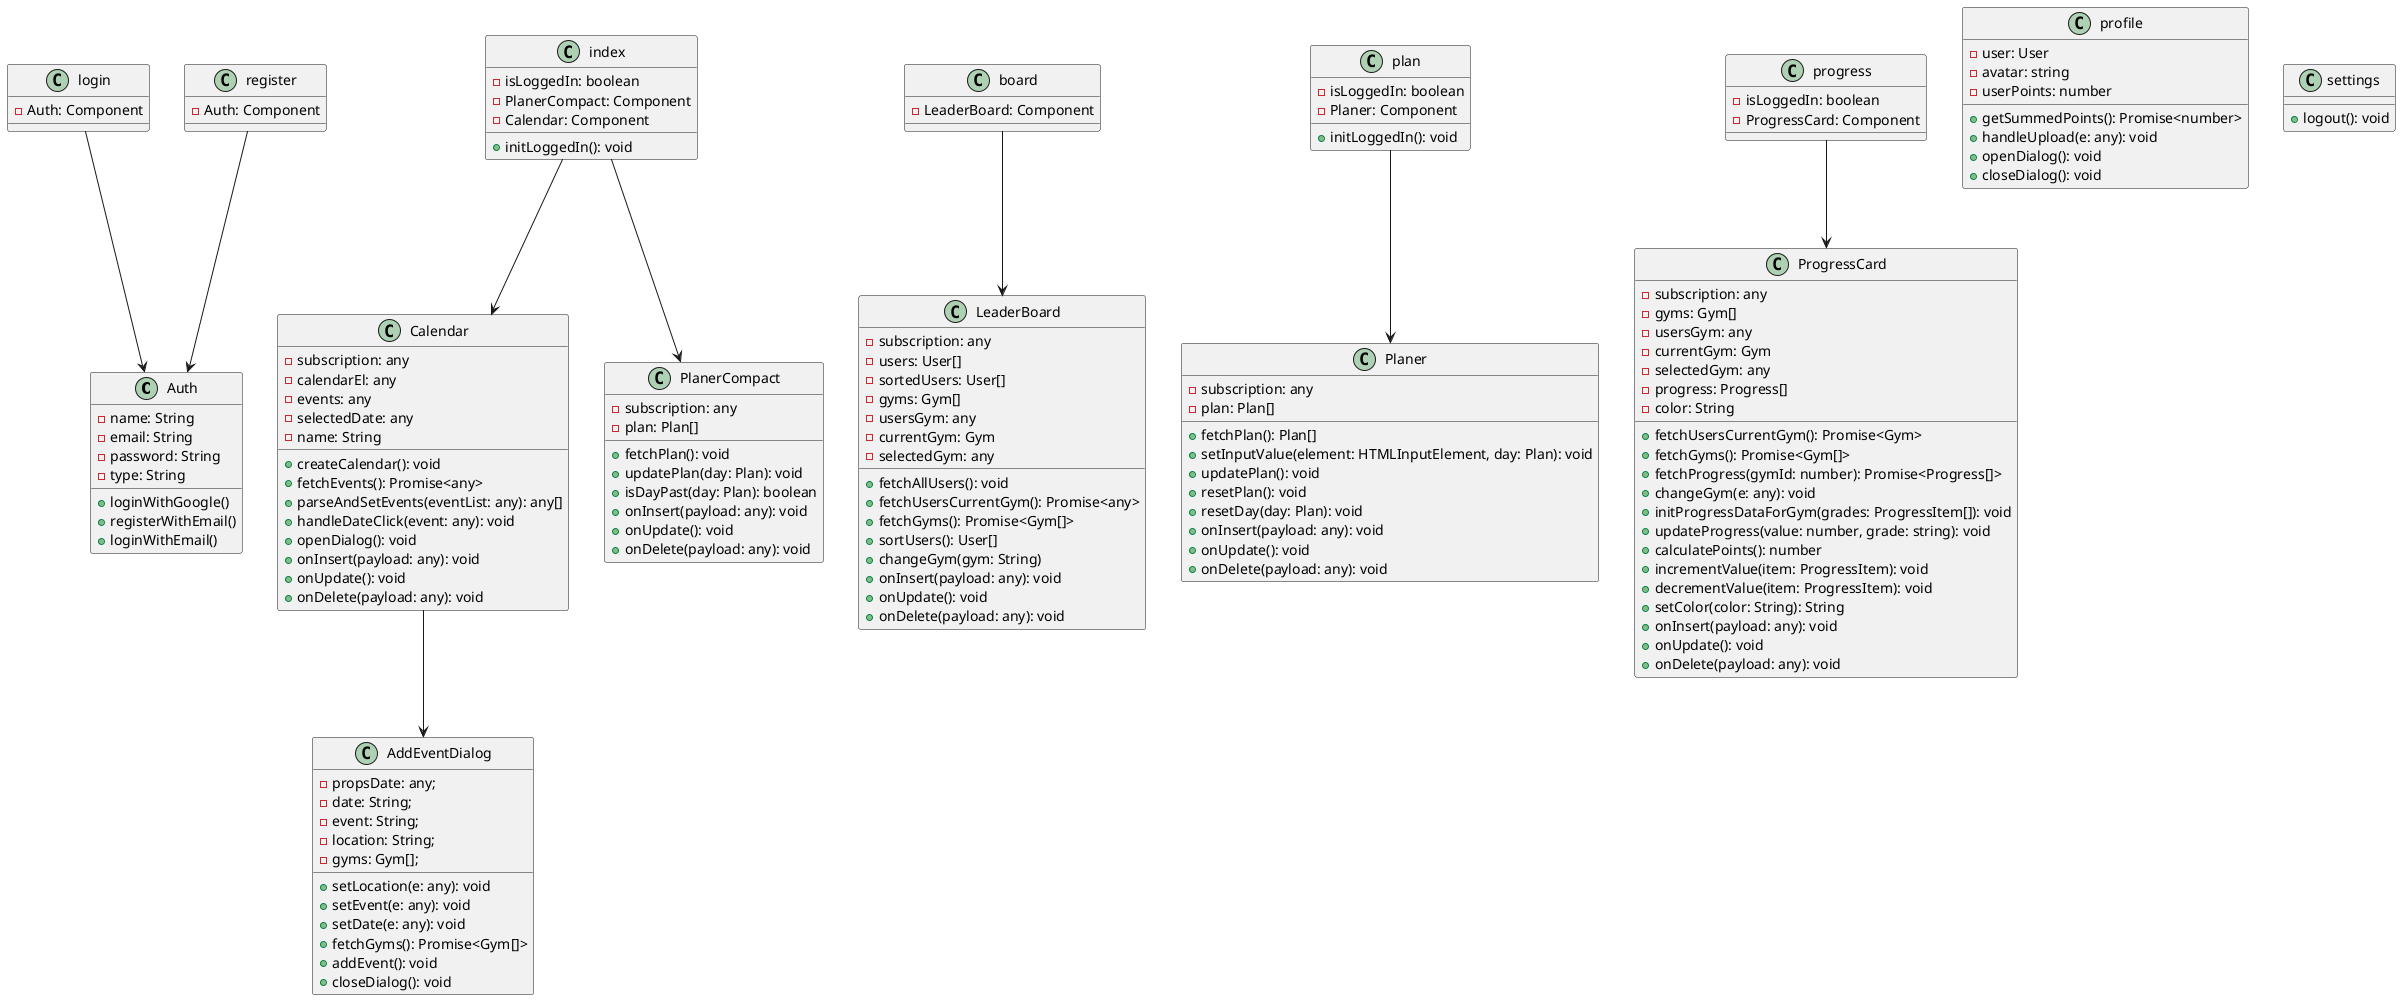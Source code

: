 @startuml
allowmixing

class Auth {
  - name: String
  - email: String
  - password: String
  - type: String
  + loginWithGoogle()
  + registerWithEmail()
  + loginWithEmail()
}

class Calendar {
  - subscription: any
  - calendarEl: any
  - events: any
  - selectedDate: any
  - name: String
  + createCalendar(): void
  + fetchEvents(): Promise<any>
  + parseAndSetEvents(eventList: any): any[]
  + handleDateClick(event: any): void
  + openDialog(): void
  + onInsert(payload: any): void
  + onUpdate(): void
  + onDelete(payload: any): void
}

class LeaderBoard {
    - subscription: any
    - users: User[]
    - sortedUsers: User[]
    - gyms: Gym[]
    - usersGym: any
    - currentGym: Gym
    - selectedGym: any
    + fetchAllUsers(): void
    + fetchUsersCurrentGym(): Promise<any>
    + fetchGyms(): Promise<Gym[]>
    + sortUsers(): User[]
    + changeGym(gym: String)
    + onInsert(payload: any): void
    + onUpdate(): void
    + onDelete(payload: any): void
}

class AddEventDialog {
  - propsDate: any;
  - date: String;
  - event: String;
  - location: String;
  - gyms: Gym[];
  + setLocation(e: any): void
  + setEvent(e: any): void
  + setDate(e: any): void
  + fetchGyms(): Promise<Gym[]>
  + addEvent(): void
  + closeDialog(): void
}

class Planer {
    - subscription: any
    - plan: Plan[]
    + fetchPlan(): Plan[]
    + setInputValue(element: HTMLInputElement, day: Plan): void
    + updatePlan(): void
    + resetPlan(): void
    + resetDay(day: Plan): void
    + onInsert(payload: any): void
    + onUpdate(): void
    + onDelete(payload: any): void
}

class PlanerCompact {
    - subscription: any
    - plan: Plan[]
    + fetchPlan(): void
    + updatePlan(day: Plan): void
    + isDayPast(day: Plan): boolean
    + onInsert(payload: any): void
    + onUpdate(): void
    + onDelete(payload: any): void
}

class ProgressCard {
    - subscription: any
    - gyms: Gym[]
    - usersGym: any
    - currentGym: Gym
    - selectedGym: any
    - progress: Progress[]
    - color: String
    + fetchUsersCurrentGym(): Promise<Gym>
    + fetchGyms(): Promise<Gym[]>
    + fetchProgress(gymId: number): Promise<Progress[]>
    + changeGym(e: any): void
    + initProgressDataForGym(grades: ProgressItem[]): void
    + updateProgress(value: number, grade: string): void
    + calculatePoints(): number
    + incrementValue(item: ProgressItem): void
    + decrementValue(item: ProgressItem): void
    + setColor(color: String): String
    + onInsert(payload: any): void
    + onUpdate(): void
    + onDelete(payload: any): void
}

login --> Auth
register --> Auth
index --> Calendar
index --> PlanerCompact
board --> LeaderBoard
plan --> Planer
progress --> ProgressCard
Calendar --> AddEventDialog


class login {
  - Auth: Component
}

class register {
  - Auth: Component
}

class index {
  - isLoggedIn: boolean
  - PlanerCompact: Component
  - Calendar: Component
  + initLoggedIn(): void
}

class board {
  - LeaderBoard: Component
}

class plan {
  - isLoggedIn: boolean
  - Planer: Component
  + initLoggedIn(): void
}

class profile {
  - user: User
  - avatar: string
  - userPoints: number
  + getSummedPoints(): Promise<number>
  + handleUpload(e: any): void
  + openDialog(): void
  + closeDialog(): void
}

class progress {
  - isLoggedIn: boolean
  - ProgressCard: Component
}

class settings {
  + logout(): void
}




@enduml